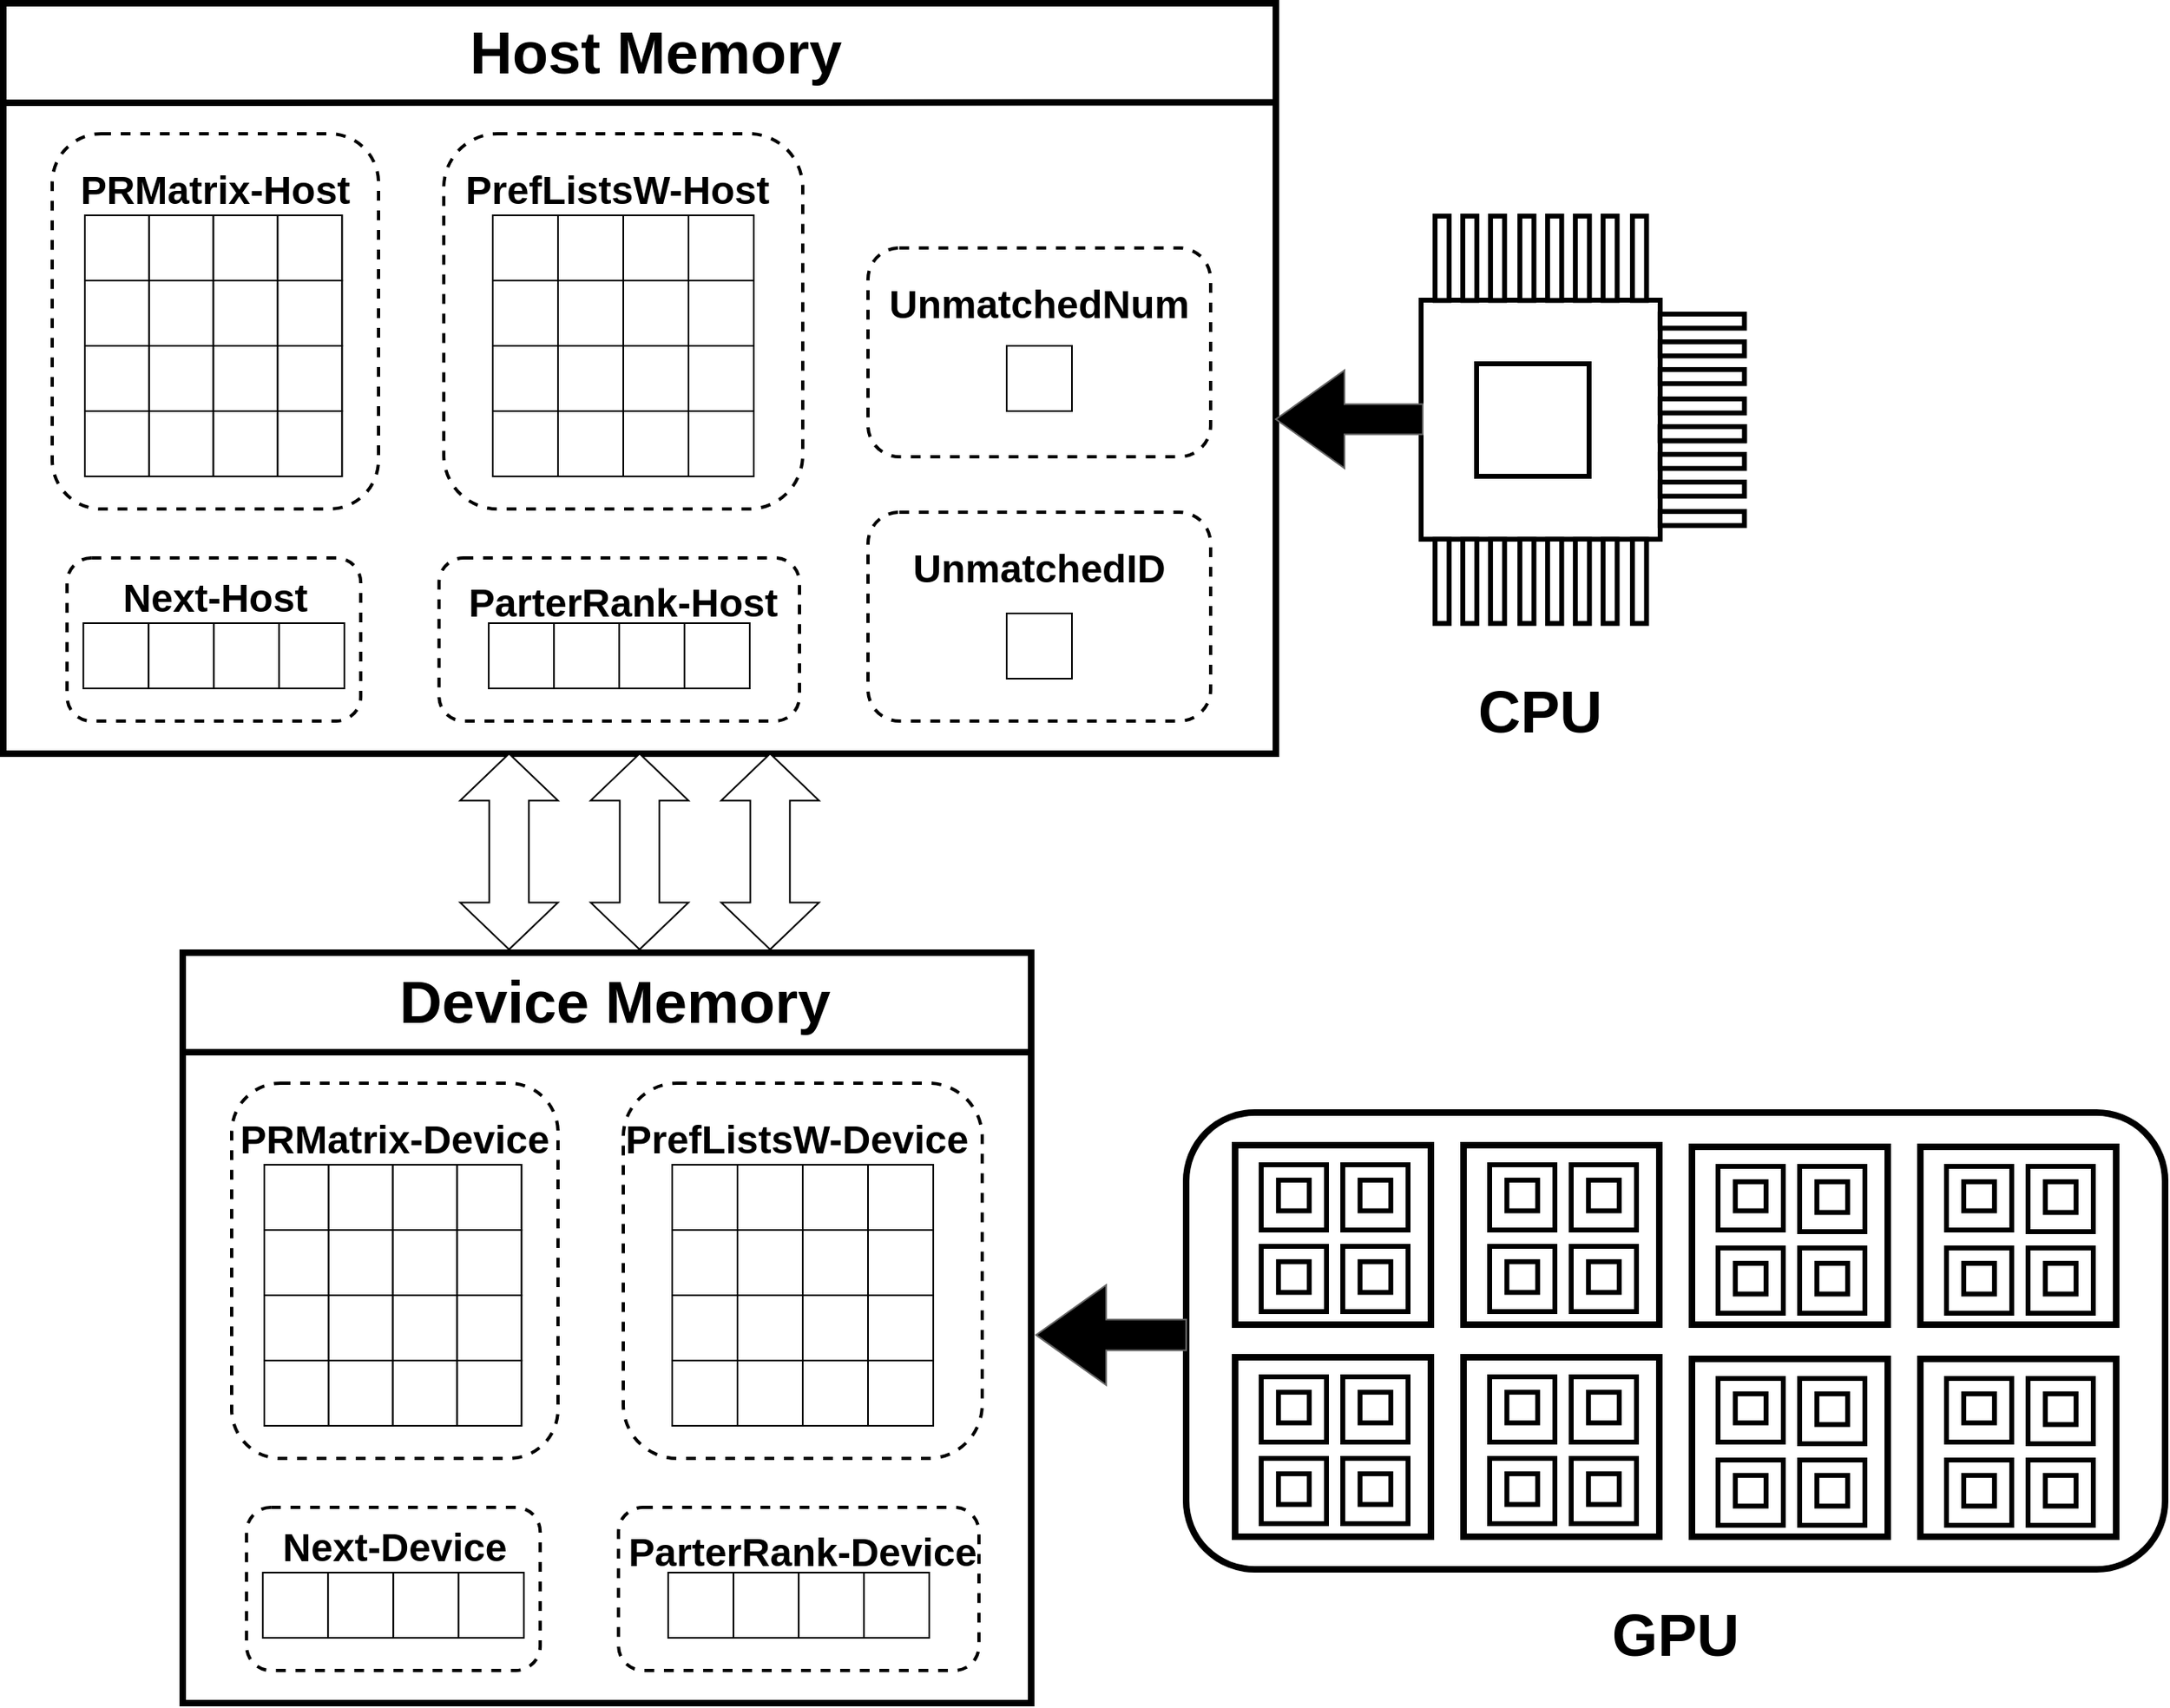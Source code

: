 <mxfile version="24.8.6">
  <diagram name="Page-1" id="25HsGfQOTVlsZXj9wSLe">
    <mxGraphModel dx="2573" dy="1393" grid="1" gridSize="10" guides="1" tooltips="1" connect="1" arrows="1" fold="1" page="1" pageScale="1" pageWidth="850" pageHeight="1100" math="0" shadow="0">
      <root>
        <mxCell id="0" />
        <mxCell id="1" parent="0" />
        <mxCell id="RQP4UaDVUN7FKSA59rx9-626" value="" style="rounded=1;whiteSpace=wrap;html=1;strokeWidth=4;" vertex="1" parent="1">
          <mxGeometry x="925" y="780" width="600" height="280" as="geometry" />
        </mxCell>
        <mxCell id="RQP4UaDVUN7FKSA59rx9-541" value="" style="rounded=0;whiteSpace=wrap;html=1;strokeWidth=4;" vertex="1" parent="1">
          <mxGeometry x="955" y="800" width="120" height="110" as="geometry" />
        </mxCell>
        <mxCell id="RQP4UaDVUN7FKSA59rx9-2" value="" style="rounded=0;whiteSpace=wrap;html=1;strokeWidth=4;" vertex="1" parent="1">
          <mxGeometry x="310" y="682" width="520" height="460" as="geometry" />
        </mxCell>
        <mxCell id="RQP4UaDVUN7FKSA59rx9-63" value="" style="rounded=1;whiteSpace=wrap;html=1;fillColor=none;strokeWidth=2;dashed=1;" vertex="1" parent="1">
          <mxGeometry x="577.1" y="1022" width="220.9" height="100" as="geometry" />
        </mxCell>
        <mxCell id="RQP4UaDVUN7FKSA59rx9-64" value="" style="rounded=1;whiteSpace=wrap;html=1;fillColor=none;strokeWidth=2;dashed=1;" vertex="1" parent="1">
          <mxGeometry x="349.1" y="1022" width="180" height="100" as="geometry" />
        </mxCell>
        <mxCell id="RQP4UaDVUN7FKSA59rx9-65" value="&lt;b style=&quot;font-size: 36px;&quot;&gt;&lt;font style=&quot;font-size: 36px;&quot;&gt;&amp;nbsp;Device Memory&lt;br&gt;&lt;/font&gt;&lt;/b&gt;" style="rounded=1;whiteSpace=wrap;html=1;strokeColor=none;fillColor=none;fontSize=36;" vertex="1" parent="1">
          <mxGeometry x="375" y="692" width="390" height="40" as="geometry" />
        </mxCell>
        <mxCell id="RQP4UaDVUN7FKSA59rx9-66" value="" style="group" vertex="1" connectable="0" parent="1">
          <mxGeometry x="359.1" y="1062" width="160" height="80" as="geometry" />
        </mxCell>
        <mxCell id="RQP4UaDVUN7FKSA59rx9-67" value="" style="group" vertex="1" connectable="0" parent="RQP4UaDVUN7FKSA59rx9-66">
          <mxGeometry width="160" height="40" as="geometry" />
        </mxCell>
        <mxCell id="RQP4UaDVUN7FKSA59rx9-68" value="" style="rounded=0;whiteSpace=wrap;html=1;" vertex="1" parent="RQP4UaDVUN7FKSA59rx9-67">
          <mxGeometry width="40" height="40" as="geometry" />
        </mxCell>
        <mxCell id="RQP4UaDVUN7FKSA59rx9-69" value="" style="rounded=0;whiteSpace=wrap;html=1;" vertex="1" parent="RQP4UaDVUN7FKSA59rx9-67">
          <mxGeometry x="40" width="40" height="40" as="geometry" />
        </mxCell>
        <mxCell id="RQP4UaDVUN7FKSA59rx9-70" value="" style="rounded=0;whiteSpace=wrap;html=1;" vertex="1" parent="RQP4UaDVUN7FKSA59rx9-67">
          <mxGeometry x="80" width="40" height="40" as="geometry" />
        </mxCell>
        <mxCell id="RQP4UaDVUN7FKSA59rx9-71" value="" style="rounded=0;whiteSpace=wrap;html=1;" vertex="1" parent="RQP4UaDVUN7FKSA59rx9-67">
          <mxGeometry x="120" width="40" height="40" as="geometry" />
        </mxCell>
        <mxCell id="RQP4UaDVUN7FKSA59rx9-72" value="&lt;p style=&quot;font-size: 24px;&quot;&gt;&lt;b style=&quot;font-size: 24px;&quot;&gt;&lt;font style=&quot;font-size: 24px;&quot;&gt;Next-Device&lt;/font&gt;&lt;/b&gt;&lt;/p&gt;" style="text;html=1;align=center;verticalAlign=middle;whiteSpace=wrap;rounded=0;fontSize=24;" vertex="1" parent="1">
          <mxGeometry x="359.55" y="1032" width="160.45" height="30" as="geometry" />
        </mxCell>
        <mxCell id="RQP4UaDVUN7FKSA59rx9-73" value="" style="group" vertex="1" connectable="0" parent="1">
          <mxGeometry x="607.55" y="1062" width="160" height="80" as="geometry" />
        </mxCell>
        <mxCell id="RQP4UaDVUN7FKSA59rx9-74" value="" style="group" vertex="1" connectable="0" parent="RQP4UaDVUN7FKSA59rx9-73">
          <mxGeometry width="160" height="40" as="geometry" />
        </mxCell>
        <mxCell id="RQP4UaDVUN7FKSA59rx9-75" value="" style="rounded=0;whiteSpace=wrap;html=1;" vertex="1" parent="RQP4UaDVUN7FKSA59rx9-74">
          <mxGeometry width="40" height="40" as="geometry" />
        </mxCell>
        <mxCell id="RQP4UaDVUN7FKSA59rx9-76" value="" style="rounded=0;whiteSpace=wrap;html=1;" vertex="1" parent="RQP4UaDVUN7FKSA59rx9-74">
          <mxGeometry x="40" width="40" height="40" as="geometry" />
        </mxCell>
        <mxCell id="RQP4UaDVUN7FKSA59rx9-77" value="" style="rounded=0;whiteSpace=wrap;html=1;" vertex="1" parent="RQP4UaDVUN7FKSA59rx9-74">
          <mxGeometry x="80" width="40" height="40" as="geometry" />
        </mxCell>
        <mxCell id="RQP4UaDVUN7FKSA59rx9-78" value="" style="rounded=0;whiteSpace=wrap;html=1;" vertex="1" parent="RQP4UaDVUN7FKSA59rx9-74">
          <mxGeometry x="120" width="40" height="40" as="geometry" />
        </mxCell>
        <mxCell id="RQP4UaDVUN7FKSA59rx9-79" value="&lt;p style=&quot;font-size: 24px;&quot;&gt;&lt;b style=&quot;font-size: 24px;&quot;&gt;&lt;font style=&quot;font-size: 24px;&quot;&gt;ParterRank-Device&lt;/font&gt;&lt;/b&gt;&lt;/p&gt;" style="text;html=1;align=center;verticalAlign=middle;whiteSpace=wrap;rounded=0;fontSize=24;" vertex="1" parent="1">
          <mxGeometry x="580" y="1032" width="220" height="36.85" as="geometry" />
        </mxCell>
        <mxCell id="RQP4UaDVUN7FKSA59rx9-92" value="" style="rounded=1;whiteSpace=wrap;html=1;fillColor=none;strokeWidth=2;dashed=1;" vertex="1" parent="1">
          <mxGeometry x="340" y="762" width="200" height="230" as="geometry" />
        </mxCell>
        <mxCell id="RQP4UaDVUN7FKSA59rx9-93" value="" style="rounded=1;whiteSpace=wrap;html=1;fillColor=none;strokeWidth=2;dashed=1;" vertex="1" parent="1">
          <mxGeometry x="580" y="762" width="220" height="230" as="geometry" />
        </mxCell>
        <mxCell id="RQP4UaDVUN7FKSA59rx9-94" value="" style="group" vertex="1" connectable="0" parent="1">
          <mxGeometry x="610" y="812" width="160" height="160" as="geometry" />
        </mxCell>
        <mxCell id="RQP4UaDVUN7FKSA59rx9-95" value="" style="rounded=0;whiteSpace=wrap;html=1;" vertex="1" parent="RQP4UaDVUN7FKSA59rx9-94">
          <mxGeometry width="160" height="160" as="geometry" />
        </mxCell>
        <mxCell id="RQP4UaDVUN7FKSA59rx9-96" value="" style="rounded=0;whiteSpace=wrap;html=1;" vertex="1" parent="RQP4UaDVUN7FKSA59rx9-94">
          <mxGeometry width="40" height="40" as="geometry" />
        </mxCell>
        <mxCell id="RQP4UaDVUN7FKSA59rx9-97" value="" style="rounded=0;whiteSpace=wrap;html=1;" vertex="1" parent="RQP4UaDVUN7FKSA59rx9-94">
          <mxGeometry y="40" width="40" height="40" as="geometry" />
        </mxCell>
        <mxCell id="RQP4UaDVUN7FKSA59rx9-98" value="" style="rounded=0;whiteSpace=wrap;html=1;" vertex="1" parent="RQP4UaDVUN7FKSA59rx9-94">
          <mxGeometry y="80" width="40" height="40" as="geometry" />
        </mxCell>
        <mxCell id="RQP4UaDVUN7FKSA59rx9-99" value="" style="rounded=0;whiteSpace=wrap;html=1;" vertex="1" parent="RQP4UaDVUN7FKSA59rx9-94">
          <mxGeometry y="120" width="40" height="40" as="geometry" />
        </mxCell>
        <mxCell id="RQP4UaDVUN7FKSA59rx9-100" value="" style="rounded=0;whiteSpace=wrap;html=1;" vertex="1" parent="RQP4UaDVUN7FKSA59rx9-94">
          <mxGeometry x="40" width="40" height="40" as="geometry" />
        </mxCell>
        <mxCell id="RQP4UaDVUN7FKSA59rx9-101" value="" style="rounded=0;whiteSpace=wrap;html=1;" vertex="1" parent="RQP4UaDVUN7FKSA59rx9-94">
          <mxGeometry x="40" y="40" width="40" height="40" as="geometry" />
        </mxCell>
        <mxCell id="RQP4UaDVUN7FKSA59rx9-102" value="" style="rounded=0;whiteSpace=wrap;html=1;" vertex="1" parent="RQP4UaDVUN7FKSA59rx9-94">
          <mxGeometry x="40" y="80" width="40" height="40" as="geometry" />
        </mxCell>
        <mxCell id="RQP4UaDVUN7FKSA59rx9-103" value="" style="rounded=0;whiteSpace=wrap;html=1;" vertex="1" parent="RQP4UaDVUN7FKSA59rx9-94">
          <mxGeometry x="40" y="120" width="40" height="40" as="geometry" />
        </mxCell>
        <mxCell id="RQP4UaDVUN7FKSA59rx9-104" value="" style="rounded=0;whiteSpace=wrap;html=1;" vertex="1" parent="RQP4UaDVUN7FKSA59rx9-94">
          <mxGeometry x="80" width="40" height="40" as="geometry" />
        </mxCell>
        <mxCell id="RQP4UaDVUN7FKSA59rx9-105" value="" style="rounded=0;whiteSpace=wrap;html=1;" vertex="1" parent="RQP4UaDVUN7FKSA59rx9-94">
          <mxGeometry x="80" y="40" width="40" height="40" as="geometry" />
        </mxCell>
        <mxCell id="RQP4UaDVUN7FKSA59rx9-106" value="" style="rounded=0;whiteSpace=wrap;html=1;" vertex="1" parent="RQP4UaDVUN7FKSA59rx9-94">
          <mxGeometry x="80" y="80" width="40" height="40" as="geometry" />
        </mxCell>
        <mxCell id="RQP4UaDVUN7FKSA59rx9-107" value="" style="rounded=0;whiteSpace=wrap;html=1;" vertex="1" parent="RQP4UaDVUN7FKSA59rx9-94">
          <mxGeometry x="80" y="120" width="40" height="40" as="geometry" />
        </mxCell>
        <mxCell id="RQP4UaDVUN7FKSA59rx9-108" value="" style="rounded=0;whiteSpace=wrap;html=1;" vertex="1" parent="RQP4UaDVUN7FKSA59rx9-94">
          <mxGeometry x="120" width="40" height="40" as="geometry" />
        </mxCell>
        <mxCell id="RQP4UaDVUN7FKSA59rx9-109" value="" style="rounded=0;whiteSpace=wrap;html=1;" vertex="1" parent="RQP4UaDVUN7FKSA59rx9-94">
          <mxGeometry x="120" y="40" width="40" height="40" as="geometry" />
        </mxCell>
        <mxCell id="RQP4UaDVUN7FKSA59rx9-110" value="" style="rounded=0;whiteSpace=wrap;html=1;" vertex="1" parent="RQP4UaDVUN7FKSA59rx9-94">
          <mxGeometry x="120" y="80" width="40" height="40" as="geometry" />
        </mxCell>
        <mxCell id="RQP4UaDVUN7FKSA59rx9-111" value="" style="rounded=0;whiteSpace=wrap;html=1;" vertex="1" parent="RQP4UaDVUN7FKSA59rx9-94">
          <mxGeometry x="120" y="120" width="40" height="40" as="geometry" />
        </mxCell>
        <mxCell id="RQP4UaDVUN7FKSA59rx9-112" value="&lt;p style=&quot;font-size: 24px;&quot;&gt;&lt;b style=&quot;font-size: 24px;&quot;&gt;&lt;font style=&quot;font-size: 24px;&quot;&gt;PRMatrix-Device&lt;/font&gt;&lt;/b&gt;&lt;/p&gt;" style="text;html=1;align=center;verticalAlign=middle;whiteSpace=wrap;rounded=0;fontSize=24;" vertex="1" parent="1">
          <mxGeometry x="342.8" y="782" width="194.4" height="30" as="geometry" />
        </mxCell>
        <mxCell id="RQP4UaDVUN7FKSA59rx9-113" value="&lt;p&gt;&lt;b&gt;&lt;font style=&quot;font-size: 24px;&quot;&gt;PrefListsW-&lt;/font&gt;&lt;/b&gt;&lt;b style=&quot;font-size: 24px;&quot;&gt;&lt;font style=&quot;font-size: 24px;&quot;&gt;Device&lt;/font&gt;&lt;/b&gt;&lt;/p&gt;" style="text;html=1;align=center;verticalAlign=middle;whiteSpace=wrap;rounded=0;" vertex="1" parent="1">
          <mxGeometry x="580" y="782" width="213.13" height="30" as="geometry" />
        </mxCell>
        <mxCell id="RQP4UaDVUN7FKSA59rx9-114" value="" style="rounded=0;whiteSpace=wrap;html=1;" vertex="1" parent="1">
          <mxGeometry x="360" y="812" width="157.612" height="160" as="geometry" />
        </mxCell>
        <mxCell id="RQP4UaDVUN7FKSA59rx9-115" value="" style="rounded=0;whiteSpace=wrap;html=1;" vertex="1" parent="1">
          <mxGeometry x="360" y="812" width="39.403" height="40" as="geometry" />
        </mxCell>
        <mxCell id="RQP4UaDVUN7FKSA59rx9-116" value="" style="rounded=0;whiteSpace=wrap;html=1;" vertex="1" parent="1">
          <mxGeometry x="360" y="852" width="39.403" height="40" as="geometry" />
        </mxCell>
        <mxCell id="RQP4UaDVUN7FKSA59rx9-117" value="" style="rounded=0;whiteSpace=wrap;html=1;" vertex="1" parent="1">
          <mxGeometry x="360" y="892" width="39.403" height="40" as="geometry" />
        </mxCell>
        <mxCell id="RQP4UaDVUN7FKSA59rx9-118" value="" style="rounded=0;whiteSpace=wrap;html=1;" vertex="1" parent="1">
          <mxGeometry x="360" y="932" width="39.403" height="40" as="geometry" />
        </mxCell>
        <mxCell id="RQP4UaDVUN7FKSA59rx9-119" value="" style="rounded=0;whiteSpace=wrap;html=1;" vertex="1" parent="1">
          <mxGeometry x="399.403" y="812" width="39.403" height="40" as="geometry" />
        </mxCell>
        <mxCell id="RQP4UaDVUN7FKSA59rx9-120" value="" style="rounded=0;whiteSpace=wrap;html=1;" vertex="1" parent="1">
          <mxGeometry x="399.403" y="852" width="39.403" height="40" as="geometry" />
        </mxCell>
        <mxCell id="RQP4UaDVUN7FKSA59rx9-121" value="" style="rounded=0;whiteSpace=wrap;html=1;" vertex="1" parent="1">
          <mxGeometry x="399.403" y="892" width="39.403" height="40" as="geometry" />
        </mxCell>
        <mxCell id="RQP4UaDVUN7FKSA59rx9-122" value="" style="rounded=0;whiteSpace=wrap;html=1;" vertex="1" parent="1">
          <mxGeometry x="399.403" y="932" width="39.403" height="40" as="geometry" />
        </mxCell>
        <mxCell id="RQP4UaDVUN7FKSA59rx9-123" value="" style="rounded=0;whiteSpace=wrap;html=1;" vertex="1" parent="1">
          <mxGeometry x="438.806" y="812" width="39.403" height="40" as="geometry" />
        </mxCell>
        <mxCell id="RQP4UaDVUN7FKSA59rx9-124" value="" style="rounded=0;whiteSpace=wrap;html=1;" vertex="1" parent="1">
          <mxGeometry x="438.806" y="852" width="39.403" height="40" as="geometry" />
        </mxCell>
        <mxCell id="RQP4UaDVUN7FKSA59rx9-125" value="" style="rounded=0;whiteSpace=wrap;html=1;" vertex="1" parent="1">
          <mxGeometry x="438.806" y="892" width="39.403" height="40" as="geometry" />
        </mxCell>
        <mxCell id="RQP4UaDVUN7FKSA59rx9-126" value="" style="rounded=0;whiteSpace=wrap;html=1;" vertex="1" parent="1">
          <mxGeometry x="438.806" y="932" width="39.403" height="40" as="geometry" />
        </mxCell>
        <mxCell id="RQP4UaDVUN7FKSA59rx9-127" value="" style="rounded=0;whiteSpace=wrap;html=1;" vertex="1" parent="1">
          <mxGeometry x="478.209" y="812" width="39.403" height="40" as="geometry" />
        </mxCell>
        <mxCell id="RQP4UaDVUN7FKSA59rx9-128" value="" style="rounded=0;whiteSpace=wrap;html=1;" vertex="1" parent="1">
          <mxGeometry x="478.209" y="852" width="39.403" height="40" as="geometry" />
        </mxCell>
        <mxCell id="RQP4UaDVUN7FKSA59rx9-129" value="" style="rounded=0;whiteSpace=wrap;html=1;" vertex="1" parent="1">
          <mxGeometry x="478.209" y="892" width="39.403" height="40" as="geometry" />
        </mxCell>
        <mxCell id="RQP4UaDVUN7FKSA59rx9-130" value="" style="rounded=0;whiteSpace=wrap;html=1;" vertex="1" parent="1">
          <mxGeometry x="478.209" y="932" width="39.403" height="40" as="geometry" />
        </mxCell>
        <mxCell id="RQP4UaDVUN7FKSA59rx9-143" value="" style="endArrow=none;html=1;rounded=0;exitX=0.001;exitY=0.108;exitDx=0;exitDy=0;exitPerimeter=0;strokeWidth=4;" edge="1" parent="1">
          <mxGeometry width="50" height="50" relative="1" as="geometry">
            <mxPoint x="311.04" y="743.04" as="sourcePoint" />
            <mxPoint x="830" y="743" as="targetPoint" />
          </mxGeometry>
        </mxCell>
        <mxCell id="RQP4UaDVUN7FKSA59rx9-200" value="" style="rounded=0;whiteSpace=wrap;html=1;strokeWidth=4;" vertex="1" parent="1">
          <mxGeometry x="200" y="100" width="780" height="460" as="geometry" />
        </mxCell>
        <mxCell id="RQP4UaDVUN7FKSA59rx9-201" value="" style="rounded=1;whiteSpace=wrap;html=1;fillColor=none;strokeWidth=2;dashed=1;" vertex="1" parent="1">
          <mxGeometry x="467.1" y="440" width="220.9" height="100" as="geometry" />
        </mxCell>
        <mxCell id="RQP4UaDVUN7FKSA59rx9-202" value="" style="rounded=1;whiteSpace=wrap;html=1;fillColor=none;strokeWidth=2;dashed=1;" vertex="1" parent="1">
          <mxGeometry x="239.1" y="440" width="180" height="100" as="geometry" />
        </mxCell>
        <mxCell id="RQP4UaDVUN7FKSA59rx9-203" value="&lt;b style=&quot;font-size: 36px;&quot;&gt;&lt;font style=&quot;font-size: 36px;&quot;&gt;&amp;nbsp;Host Memory&lt;br&gt;&lt;/font&gt;&lt;/b&gt;" style="rounded=1;whiteSpace=wrap;html=1;strokeColor=none;fillColor=none;fontSize=36;" vertex="1" parent="1">
          <mxGeometry x="400" y="110" width="390" height="40" as="geometry" />
        </mxCell>
        <mxCell id="RQP4UaDVUN7FKSA59rx9-204" value="" style="group" vertex="1" connectable="0" parent="1">
          <mxGeometry x="249.1" y="480" width="160" height="80" as="geometry" />
        </mxCell>
        <mxCell id="RQP4UaDVUN7FKSA59rx9-205" value="" style="group" vertex="1" connectable="0" parent="RQP4UaDVUN7FKSA59rx9-204">
          <mxGeometry width="160" height="40" as="geometry" />
        </mxCell>
        <mxCell id="RQP4UaDVUN7FKSA59rx9-206" value="" style="rounded=0;whiteSpace=wrap;html=1;" vertex="1" parent="RQP4UaDVUN7FKSA59rx9-205">
          <mxGeometry width="40" height="40" as="geometry" />
        </mxCell>
        <mxCell id="RQP4UaDVUN7FKSA59rx9-207" value="" style="rounded=0;whiteSpace=wrap;html=1;" vertex="1" parent="RQP4UaDVUN7FKSA59rx9-205">
          <mxGeometry x="40" width="40" height="40" as="geometry" />
        </mxCell>
        <mxCell id="RQP4UaDVUN7FKSA59rx9-208" value="" style="rounded=0;whiteSpace=wrap;html=1;" vertex="1" parent="RQP4UaDVUN7FKSA59rx9-205">
          <mxGeometry x="80" width="40" height="40" as="geometry" />
        </mxCell>
        <mxCell id="RQP4UaDVUN7FKSA59rx9-209" value="" style="rounded=0;whiteSpace=wrap;html=1;" vertex="1" parent="RQP4UaDVUN7FKSA59rx9-205">
          <mxGeometry x="120" width="40" height="40" as="geometry" />
        </mxCell>
        <mxCell id="RQP4UaDVUN7FKSA59rx9-210" value="&lt;p style=&quot;font-size: 24px;&quot;&gt;&lt;b style=&quot;font-size: 24px;&quot;&gt;&lt;font style=&quot;font-size: 24px;&quot;&gt;Next-&lt;/font&gt;&lt;/b&gt;&lt;b style=&quot;font-size: 24px;&quot;&gt;&lt;font style=&quot;font-size: 24px;&quot;&gt;Host&lt;/font&gt;&lt;/b&gt;&lt;/p&gt;" style="text;html=1;align=center;verticalAlign=middle;whiteSpace=wrap;rounded=0;fontSize=24;" vertex="1" parent="1">
          <mxGeometry x="249.55" y="450" width="160.45" height="30" as="geometry" />
        </mxCell>
        <mxCell id="RQP4UaDVUN7FKSA59rx9-211" value="" style="group" vertex="1" connectable="0" parent="1">
          <mxGeometry x="497.55" y="480" width="160" height="80" as="geometry" />
        </mxCell>
        <mxCell id="RQP4UaDVUN7FKSA59rx9-212" value="" style="group" vertex="1" connectable="0" parent="RQP4UaDVUN7FKSA59rx9-211">
          <mxGeometry width="160" height="40" as="geometry" />
        </mxCell>
        <mxCell id="RQP4UaDVUN7FKSA59rx9-213" value="" style="rounded=0;whiteSpace=wrap;html=1;" vertex="1" parent="RQP4UaDVUN7FKSA59rx9-212">
          <mxGeometry width="40" height="40" as="geometry" />
        </mxCell>
        <mxCell id="RQP4UaDVUN7FKSA59rx9-214" value="" style="rounded=0;whiteSpace=wrap;html=1;" vertex="1" parent="RQP4UaDVUN7FKSA59rx9-212">
          <mxGeometry x="40" width="40" height="40" as="geometry" />
        </mxCell>
        <mxCell id="RQP4UaDVUN7FKSA59rx9-215" value="" style="rounded=0;whiteSpace=wrap;html=1;" vertex="1" parent="RQP4UaDVUN7FKSA59rx9-212">
          <mxGeometry x="80" width="40" height="40" as="geometry" />
        </mxCell>
        <mxCell id="RQP4UaDVUN7FKSA59rx9-216" value="" style="rounded=0;whiteSpace=wrap;html=1;" vertex="1" parent="RQP4UaDVUN7FKSA59rx9-212">
          <mxGeometry x="120" width="40" height="40" as="geometry" />
        </mxCell>
        <mxCell id="RQP4UaDVUN7FKSA59rx9-217" value="&lt;p style=&quot;font-size: 24px;&quot;&gt;&lt;b style=&quot;font-size: 24px;&quot;&gt;&lt;font style=&quot;font-size: 24px;&quot;&gt;ParterRank-&lt;/font&gt;&lt;/b&gt;&lt;b style=&quot;font-size: 24px;&quot;&gt;&lt;font style=&quot;font-size: 24px;&quot;&gt;Host&lt;/font&gt;&lt;/b&gt;&lt;/p&gt;" style="text;html=1;align=center;verticalAlign=middle;whiteSpace=wrap;rounded=0;fontSize=24;" vertex="1" parent="1">
          <mxGeometry x="470" y="450" width="220" height="36.85" as="geometry" />
        </mxCell>
        <mxCell id="RQP4UaDVUN7FKSA59rx9-218" value="" style="rounded=1;whiteSpace=wrap;html=1;fillColor=none;strokeWidth=2;dashed=1;" vertex="1" parent="1">
          <mxGeometry x="230" y="180" width="200" height="230" as="geometry" />
        </mxCell>
        <mxCell id="RQP4UaDVUN7FKSA59rx9-219" value="" style="rounded=1;whiteSpace=wrap;html=1;fillColor=none;strokeWidth=2;dashed=1;" vertex="1" parent="1">
          <mxGeometry x="470" y="180" width="220" height="230" as="geometry" />
        </mxCell>
        <mxCell id="RQP4UaDVUN7FKSA59rx9-220" value="" style="group" vertex="1" connectable="0" parent="1">
          <mxGeometry x="500" y="230" width="160" height="160" as="geometry" />
        </mxCell>
        <mxCell id="RQP4UaDVUN7FKSA59rx9-221" value="" style="rounded=0;whiteSpace=wrap;html=1;" vertex="1" parent="RQP4UaDVUN7FKSA59rx9-220">
          <mxGeometry width="160" height="160" as="geometry" />
        </mxCell>
        <mxCell id="RQP4UaDVUN7FKSA59rx9-222" value="" style="rounded=0;whiteSpace=wrap;html=1;" vertex="1" parent="RQP4UaDVUN7FKSA59rx9-220">
          <mxGeometry width="40" height="40" as="geometry" />
        </mxCell>
        <mxCell id="RQP4UaDVUN7FKSA59rx9-223" value="" style="rounded=0;whiteSpace=wrap;html=1;" vertex="1" parent="RQP4UaDVUN7FKSA59rx9-220">
          <mxGeometry y="40" width="40" height="40" as="geometry" />
        </mxCell>
        <mxCell id="RQP4UaDVUN7FKSA59rx9-224" value="" style="rounded=0;whiteSpace=wrap;html=1;" vertex="1" parent="RQP4UaDVUN7FKSA59rx9-220">
          <mxGeometry y="80" width="40" height="40" as="geometry" />
        </mxCell>
        <mxCell id="RQP4UaDVUN7FKSA59rx9-225" value="" style="rounded=0;whiteSpace=wrap;html=1;" vertex="1" parent="RQP4UaDVUN7FKSA59rx9-220">
          <mxGeometry y="120" width="40" height="40" as="geometry" />
        </mxCell>
        <mxCell id="RQP4UaDVUN7FKSA59rx9-226" value="" style="rounded=0;whiteSpace=wrap;html=1;" vertex="1" parent="RQP4UaDVUN7FKSA59rx9-220">
          <mxGeometry x="40" width="40" height="40" as="geometry" />
        </mxCell>
        <mxCell id="RQP4UaDVUN7FKSA59rx9-227" value="" style="rounded=0;whiteSpace=wrap;html=1;" vertex="1" parent="RQP4UaDVUN7FKSA59rx9-220">
          <mxGeometry x="40" y="40" width="40" height="40" as="geometry" />
        </mxCell>
        <mxCell id="RQP4UaDVUN7FKSA59rx9-228" value="" style="rounded=0;whiteSpace=wrap;html=1;" vertex="1" parent="RQP4UaDVUN7FKSA59rx9-220">
          <mxGeometry x="40" y="80" width="40" height="40" as="geometry" />
        </mxCell>
        <mxCell id="RQP4UaDVUN7FKSA59rx9-229" value="" style="rounded=0;whiteSpace=wrap;html=1;" vertex="1" parent="RQP4UaDVUN7FKSA59rx9-220">
          <mxGeometry x="40" y="120" width="40" height="40" as="geometry" />
        </mxCell>
        <mxCell id="RQP4UaDVUN7FKSA59rx9-230" value="" style="rounded=0;whiteSpace=wrap;html=1;" vertex="1" parent="RQP4UaDVUN7FKSA59rx9-220">
          <mxGeometry x="80" width="40" height="40" as="geometry" />
        </mxCell>
        <mxCell id="RQP4UaDVUN7FKSA59rx9-231" value="" style="rounded=0;whiteSpace=wrap;html=1;" vertex="1" parent="RQP4UaDVUN7FKSA59rx9-220">
          <mxGeometry x="80" y="40" width="40" height="40" as="geometry" />
        </mxCell>
        <mxCell id="RQP4UaDVUN7FKSA59rx9-232" value="" style="rounded=0;whiteSpace=wrap;html=1;" vertex="1" parent="RQP4UaDVUN7FKSA59rx9-220">
          <mxGeometry x="80" y="80" width="40" height="40" as="geometry" />
        </mxCell>
        <mxCell id="RQP4UaDVUN7FKSA59rx9-233" value="" style="rounded=0;whiteSpace=wrap;html=1;" vertex="1" parent="RQP4UaDVUN7FKSA59rx9-220">
          <mxGeometry x="80" y="120" width="40" height="40" as="geometry" />
        </mxCell>
        <mxCell id="RQP4UaDVUN7FKSA59rx9-234" value="" style="rounded=0;whiteSpace=wrap;html=1;" vertex="1" parent="RQP4UaDVUN7FKSA59rx9-220">
          <mxGeometry x="120" width="40" height="40" as="geometry" />
        </mxCell>
        <mxCell id="RQP4UaDVUN7FKSA59rx9-235" value="" style="rounded=0;whiteSpace=wrap;html=1;" vertex="1" parent="RQP4UaDVUN7FKSA59rx9-220">
          <mxGeometry x="120" y="40" width="40" height="40" as="geometry" />
        </mxCell>
        <mxCell id="RQP4UaDVUN7FKSA59rx9-236" value="" style="rounded=0;whiteSpace=wrap;html=1;" vertex="1" parent="RQP4UaDVUN7FKSA59rx9-220">
          <mxGeometry x="120" y="80" width="40" height="40" as="geometry" />
        </mxCell>
        <mxCell id="RQP4UaDVUN7FKSA59rx9-237" value="" style="rounded=0;whiteSpace=wrap;html=1;" vertex="1" parent="RQP4UaDVUN7FKSA59rx9-220">
          <mxGeometry x="120" y="120" width="40" height="40" as="geometry" />
        </mxCell>
        <mxCell id="RQP4UaDVUN7FKSA59rx9-238" value="&lt;p style=&quot;font-size: 24px;&quot;&gt;&lt;b style=&quot;font-size: 24px;&quot;&gt;&lt;font style=&quot;font-size: 24px;&quot;&gt;PRMatrix-&lt;/font&gt;&lt;/b&gt;&lt;b style=&quot;font-size: 24px;&quot;&gt;&lt;font style=&quot;font-size: 24px;&quot;&gt;Host&lt;/font&gt;&lt;/b&gt;&lt;/p&gt;" style="text;html=1;align=center;verticalAlign=middle;whiteSpace=wrap;rounded=0;fontSize=24;" vertex="1" parent="1">
          <mxGeometry x="232.8" y="200" width="194.4" height="30" as="geometry" />
        </mxCell>
        <mxCell id="RQP4UaDVUN7FKSA59rx9-239" value="&lt;p&gt;&lt;b&gt;&lt;font style=&quot;font-size: 24px;&quot;&gt;PrefListsW-&lt;/font&gt;&lt;/b&gt;&lt;b style=&quot;font-size: 24px;&quot;&gt;&lt;font style=&quot;font-size: 24px;&quot;&gt;Host&lt;/font&gt;&lt;/b&gt;&lt;/p&gt;" style="text;html=1;align=center;verticalAlign=middle;whiteSpace=wrap;rounded=0;" vertex="1" parent="1">
          <mxGeometry x="470" y="200" width="213.13" height="30" as="geometry" />
        </mxCell>
        <mxCell id="RQP4UaDVUN7FKSA59rx9-240" value="" style="rounded=0;whiteSpace=wrap;html=1;" vertex="1" parent="1">
          <mxGeometry x="250" y="230" width="157.612" height="160" as="geometry" />
        </mxCell>
        <mxCell id="RQP4UaDVUN7FKSA59rx9-241" value="" style="rounded=0;whiteSpace=wrap;html=1;" vertex="1" parent="1">
          <mxGeometry x="250" y="230" width="39.403" height="40" as="geometry" />
        </mxCell>
        <mxCell id="RQP4UaDVUN7FKSA59rx9-242" value="" style="rounded=0;whiteSpace=wrap;html=1;" vertex="1" parent="1">
          <mxGeometry x="250" y="270" width="39.403" height="40" as="geometry" />
        </mxCell>
        <mxCell id="RQP4UaDVUN7FKSA59rx9-243" value="" style="rounded=0;whiteSpace=wrap;html=1;" vertex="1" parent="1">
          <mxGeometry x="250" y="310" width="39.403" height="40" as="geometry" />
        </mxCell>
        <mxCell id="RQP4UaDVUN7FKSA59rx9-244" value="" style="rounded=0;whiteSpace=wrap;html=1;" vertex="1" parent="1">
          <mxGeometry x="250" y="350" width="39.403" height="40" as="geometry" />
        </mxCell>
        <mxCell id="RQP4UaDVUN7FKSA59rx9-245" value="" style="rounded=0;whiteSpace=wrap;html=1;" vertex="1" parent="1">
          <mxGeometry x="289.403" y="230" width="39.403" height="40" as="geometry" />
        </mxCell>
        <mxCell id="RQP4UaDVUN7FKSA59rx9-246" value="" style="rounded=0;whiteSpace=wrap;html=1;" vertex="1" parent="1">
          <mxGeometry x="289.403" y="270" width="39.403" height="40" as="geometry" />
        </mxCell>
        <mxCell id="RQP4UaDVUN7FKSA59rx9-247" value="" style="rounded=0;whiteSpace=wrap;html=1;" vertex="1" parent="1">
          <mxGeometry x="289.403" y="310" width="39.403" height="40" as="geometry" />
        </mxCell>
        <mxCell id="RQP4UaDVUN7FKSA59rx9-248" value="" style="rounded=0;whiteSpace=wrap;html=1;" vertex="1" parent="1">
          <mxGeometry x="289.403" y="350" width="39.403" height="40" as="geometry" />
        </mxCell>
        <mxCell id="RQP4UaDVUN7FKSA59rx9-249" value="" style="rounded=0;whiteSpace=wrap;html=1;" vertex="1" parent="1">
          <mxGeometry x="328.806" y="230" width="39.403" height="40" as="geometry" />
        </mxCell>
        <mxCell id="RQP4UaDVUN7FKSA59rx9-250" value="" style="rounded=0;whiteSpace=wrap;html=1;" vertex="1" parent="1">
          <mxGeometry x="328.806" y="270" width="39.403" height="40" as="geometry" />
        </mxCell>
        <mxCell id="RQP4UaDVUN7FKSA59rx9-251" value="" style="rounded=0;whiteSpace=wrap;html=1;" vertex="1" parent="1">
          <mxGeometry x="328.806" y="310" width="39.403" height="40" as="geometry" />
        </mxCell>
        <mxCell id="RQP4UaDVUN7FKSA59rx9-252" value="" style="rounded=0;whiteSpace=wrap;html=1;" vertex="1" parent="1">
          <mxGeometry x="328.806" y="350" width="39.403" height="40" as="geometry" />
        </mxCell>
        <mxCell id="RQP4UaDVUN7FKSA59rx9-253" value="" style="rounded=0;whiteSpace=wrap;html=1;" vertex="1" parent="1">
          <mxGeometry x="368.209" y="230" width="39.403" height="40" as="geometry" />
        </mxCell>
        <mxCell id="RQP4UaDVUN7FKSA59rx9-254" value="" style="rounded=0;whiteSpace=wrap;html=1;" vertex="1" parent="1">
          <mxGeometry x="368.209" y="270" width="39.403" height="40" as="geometry" />
        </mxCell>
        <mxCell id="RQP4UaDVUN7FKSA59rx9-255" value="" style="rounded=0;whiteSpace=wrap;html=1;" vertex="1" parent="1">
          <mxGeometry x="368.209" y="310" width="39.403" height="40" as="geometry" />
        </mxCell>
        <mxCell id="RQP4UaDVUN7FKSA59rx9-256" value="" style="rounded=0;whiteSpace=wrap;html=1;" vertex="1" parent="1">
          <mxGeometry x="368.209" y="350" width="39.403" height="40" as="geometry" />
        </mxCell>
        <mxCell id="RQP4UaDVUN7FKSA59rx9-257" value="" style="endArrow=none;html=1;rounded=0;exitX=0.001;exitY=0.108;exitDx=0;exitDy=0;exitPerimeter=0;strokeWidth=4;entryX=0.998;entryY=0.132;entryDx=0;entryDy=0;entryPerimeter=0;" edge="1" parent="1" target="RQP4UaDVUN7FKSA59rx9-200">
          <mxGeometry width="50" height="50" relative="1" as="geometry">
            <mxPoint x="201.04" y="161.04" as="sourcePoint" />
            <mxPoint x="720" y="161" as="targetPoint" />
          </mxGeometry>
        </mxCell>
        <mxCell id="RQP4UaDVUN7FKSA59rx9-361" value="" style="group;strokeWidth=3;" vertex="1" connectable="0" parent="1">
          <mxGeometry x="1021" y="812" width="40" height="40" as="geometry" />
        </mxCell>
        <mxCell id="RQP4UaDVUN7FKSA59rx9-362" value="" style="whiteSpace=wrap;html=1;aspect=fixed;strokeWidth=3;" vertex="1" parent="RQP4UaDVUN7FKSA59rx9-361">
          <mxGeometry width="40" height="40" as="geometry" />
        </mxCell>
        <mxCell id="RQP4UaDVUN7FKSA59rx9-363" value="" style="whiteSpace=wrap;html=1;aspect=fixed;strokeWidth=3;" vertex="1" parent="RQP4UaDVUN7FKSA59rx9-361">
          <mxGeometry x="10.588" y="9.412" width="18.824" height="18.824" as="geometry" />
        </mxCell>
        <mxCell id="RQP4UaDVUN7FKSA59rx9-412" value="" style="group;strokeWidth=3;" vertex="1" connectable="0" parent="1">
          <mxGeometry x="971" y="862" width="40" height="40" as="geometry" />
        </mxCell>
        <mxCell id="RQP4UaDVUN7FKSA59rx9-413" value="" style="whiteSpace=wrap;html=1;aspect=fixed;strokeWidth=3;" vertex="1" parent="RQP4UaDVUN7FKSA59rx9-412">
          <mxGeometry width="40" height="40" as="geometry" />
        </mxCell>
        <mxCell id="RQP4UaDVUN7FKSA59rx9-414" value="" style="whiteSpace=wrap;html=1;aspect=fixed;strokeWidth=3;" vertex="1" parent="RQP4UaDVUN7FKSA59rx9-412">
          <mxGeometry x="10.588" y="9.412" width="18.824" height="18.824" as="geometry" />
        </mxCell>
        <mxCell id="RQP4UaDVUN7FKSA59rx9-415" value="" style="group;strokeWidth=3;" vertex="1" connectable="0" parent="1">
          <mxGeometry x="1021" y="862" width="40" height="40" as="geometry" />
        </mxCell>
        <mxCell id="RQP4UaDVUN7FKSA59rx9-416" value="" style="whiteSpace=wrap;html=1;aspect=fixed;strokeWidth=3;" vertex="1" parent="RQP4UaDVUN7FKSA59rx9-415">
          <mxGeometry width="40" height="40" as="geometry" />
        </mxCell>
        <mxCell id="RQP4UaDVUN7FKSA59rx9-417" value="" style="whiteSpace=wrap;html=1;aspect=fixed;strokeWidth=3;" vertex="1" parent="RQP4UaDVUN7FKSA59rx9-415">
          <mxGeometry x="10.588" y="9.412" width="18.824" height="18.824" as="geometry" />
        </mxCell>
        <mxCell id="RQP4UaDVUN7FKSA59rx9-486" value="&lt;b&gt;&lt;span style=&quot;font-size: 36px;&quot;&gt;&lt;font style=&quot;font-size: 36px;&quot;&gt;GPU&lt;br&gt;&lt;/font&gt;&lt;/span&gt;&lt;/b&gt;" style="rounded=1;whiteSpace=wrap;html=1;strokeColor=none;fillColor=none;fontSize=36;" vertex="1" parent="1">
          <mxGeometry x="1140" y="1080" width="170" height="40" as="geometry" />
        </mxCell>
        <mxCell id="RQP4UaDVUN7FKSA59rx9-501" value="" style="rounded=1;whiteSpace=wrap;html=1;fillColor=none;strokeWidth=2;dashed=1;" vertex="1" parent="1">
          <mxGeometry x="730" y="250" width="210" height="128" as="geometry" />
        </mxCell>
        <mxCell id="RQP4UaDVUN7FKSA59rx9-503" value="" style="rounded=0;whiteSpace=wrap;html=1;" vertex="1" parent="1">
          <mxGeometry x="815.0" y="310" width="40" height="40" as="geometry" />
        </mxCell>
        <mxCell id="RQP4UaDVUN7FKSA59rx9-504" value="&lt;p style=&quot;font-size: 24px;&quot;&gt;&lt;b style=&quot;font-size: 24px;&quot;&gt;&lt;font style=&quot;font-size: 24px;&quot;&gt;UnmatchedNum&lt;/font&gt;&lt;/b&gt;&lt;br style=&quot;font-size: 24px;&quot;&gt;&lt;/p&gt;" style="text;html=1;align=center;verticalAlign=middle;whiteSpace=wrap;rounded=0;fontSize=24;" vertex="1" parent="1">
          <mxGeometry x="730" y="270" width="210" height="30" as="geometry" />
        </mxCell>
        <mxCell id="RQP4UaDVUN7FKSA59rx9-506" value="" style="rounded=1;whiteSpace=wrap;html=1;fillColor=none;strokeWidth=2;dashed=1;" vertex="1" parent="1">
          <mxGeometry x="730" y="412" width="210" height="128" as="geometry" />
        </mxCell>
        <mxCell id="RQP4UaDVUN7FKSA59rx9-507" value="" style="rounded=0;whiteSpace=wrap;html=1;" vertex="1" parent="1">
          <mxGeometry x="815.0" y="474" width="40" height="40" as="geometry" />
        </mxCell>
        <mxCell id="RQP4UaDVUN7FKSA59rx9-508" value="&lt;p style=&quot;font-size: 24px;&quot;&gt;&lt;b style=&quot;font-size: 24px;&quot;&gt;&lt;font style=&quot;font-size: 24px;&quot;&gt;UnmatchedID&lt;/font&gt;&lt;/b&gt;&lt;br style=&quot;font-size: 24px;&quot;&gt;&lt;/p&gt;" style="text;html=1;align=center;verticalAlign=middle;whiteSpace=wrap;rounded=0;fontSize=24;" vertex="1" parent="1">
          <mxGeometry x="730" y="432" width="210" height="30" as="geometry" />
        </mxCell>
        <mxCell id="RQP4UaDVUN7FKSA59rx9-510" value="" style="group;rotation=-90;" vertex="1" connectable="0" parent="1">
          <mxGeometry x="890" y="190" width="520" height="340" as="geometry" />
        </mxCell>
        <mxCell id="RQP4UaDVUN7FKSA59rx9-320" value="" style="group;rotation=-90;" vertex="1" connectable="0" parent="RQP4UaDVUN7FKSA59rx9-510">
          <mxGeometry x="180" y="180" width="250" height="250" as="geometry" />
        </mxCell>
        <mxCell id="RQP4UaDVUN7FKSA59rx9-509" value="" style="group;rotation=-90;strokeWidth=3;" vertex="1" connectable="0" parent="RQP4UaDVUN7FKSA59rx9-320">
          <mxGeometry x="-27" y="-114" width="250" height="198.276" as="geometry" />
        </mxCell>
        <mxCell id="RQP4UaDVUN7FKSA59rx9-262" value="" style="whiteSpace=wrap;html=1;aspect=fixed;rotation=-90;strokeWidth=3;" vertex="1" parent="RQP4UaDVUN7FKSA59rx9-509">
          <mxGeometry x="26" y="26" width="146.552" height="146.552" as="geometry" />
        </mxCell>
        <mxCell id="RQP4UaDVUN7FKSA59rx9-263" value="" style="whiteSpace=wrap;html=1;aspect=fixed;rotation=-90;strokeWidth=3;" vertex="1" parent="RQP4UaDVUN7FKSA59rx9-509">
          <mxGeometry x="60" y="65" width="68.966" height="68.966" as="geometry" />
        </mxCell>
        <mxCell id="RQP4UaDVUN7FKSA59rx9-273" value="" style="rounded=0;whiteSpace=wrap;html=1;rotation=-90;strokeWidth=3;" vertex="1" parent="RQP4UaDVUN7FKSA59rx9-509">
          <mxGeometry x="194" y="134" width="8.621" height="51.724" as="geometry" />
        </mxCell>
        <mxCell id="RQP4UaDVUN7FKSA59rx9-274" value="" style="rounded=0;whiteSpace=wrap;html=1;rotation=-90;strokeWidth=3;" vertex="1" parent="RQP4UaDVUN7FKSA59rx9-509">
          <mxGeometry x="194" y="116" width="8.621" height="51.724" as="geometry" />
        </mxCell>
        <mxCell id="RQP4UaDVUN7FKSA59rx9-275" value="" style="rounded=0;whiteSpace=wrap;html=1;rotation=-90;strokeWidth=3;" vertex="1" parent="RQP4UaDVUN7FKSA59rx9-509">
          <mxGeometry x="194" y="99" width="8.621" height="51.724" as="geometry" />
        </mxCell>
        <mxCell id="RQP4UaDVUN7FKSA59rx9-276" value="" style="rounded=0;whiteSpace=wrap;html=1;rotation=-90;strokeWidth=3;" vertex="1" parent="RQP4UaDVUN7FKSA59rx9-509">
          <mxGeometry x="194" y="82" width="8.621" height="51.724" as="geometry" />
        </mxCell>
        <mxCell id="RQP4UaDVUN7FKSA59rx9-277" value="" style="rounded=0;whiteSpace=wrap;html=1;rotation=-90;strokeWidth=3;" vertex="1" parent="RQP4UaDVUN7FKSA59rx9-509">
          <mxGeometry x="194" y="82" width="8.621" height="51.724" as="geometry" />
        </mxCell>
        <mxCell id="RQP4UaDVUN7FKSA59rx9-278" value="" style="rounded=0;whiteSpace=wrap;html=1;rotation=-90;strokeWidth=3;" vertex="1" parent="RQP4UaDVUN7FKSA59rx9-509">
          <mxGeometry x="194" y="65" width="8.621" height="51.724" as="geometry" />
        </mxCell>
        <mxCell id="RQP4UaDVUN7FKSA59rx9-279" value="" style="rounded=0;whiteSpace=wrap;html=1;rotation=-90;strokeWidth=3;" vertex="1" parent="RQP4UaDVUN7FKSA59rx9-509">
          <mxGeometry x="194" y="47" width="8.621" height="51.724" as="geometry" />
        </mxCell>
        <mxCell id="RQP4UaDVUN7FKSA59rx9-280" value="" style="rounded=0;whiteSpace=wrap;html=1;rotation=-90;strokeWidth=3;" vertex="1" parent="RQP4UaDVUN7FKSA59rx9-509">
          <mxGeometry x="194" y="30" width="8.621" height="51.724" as="geometry" />
        </mxCell>
        <mxCell id="RQP4UaDVUN7FKSA59rx9-281" value="" style="rounded=0;whiteSpace=wrap;html=1;rotation=-90;strokeWidth=3;" vertex="1" parent="RQP4UaDVUN7FKSA59rx9-509">
          <mxGeometry x="194" y="13" width="8.621" height="51.724" as="geometry" />
        </mxCell>
        <mxCell id="RQP4UaDVUN7FKSA59rx9-312" value="" style="rounded=0;whiteSpace=wrap;html=1;rotation=-90;strokeWidth=3;" vertex="1" parent="RQP4UaDVUN7FKSA59rx9-509">
          <mxGeometry x="13" y="194" width="51.724" height="8.621" as="geometry" />
        </mxCell>
        <mxCell id="RQP4UaDVUN7FKSA59rx9-313" value="" style="rounded=0;whiteSpace=wrap;html=1;rotation=-90;strokeWidth=3;" vertex="1" parent="RQP4UaDVUN7FKSA59rx9-509">
          <mxGeometry x="30" y="194" width="51.724" height="8.621" as="geometry" />
        </mxCell>
        <mxCell id="RQP4UaDVUN7FKSA59rx9-314" value="" style="rounded=0;whiteSpace=wrap;html=1;rotation=-90;strokeWidth=3;" vertex="1" parent="RQP4UaDVUN7FKSA59rx9-509">
          <mxGeometry x="47" y="194" width="51.724" height="8.621" as="geometry" />
        </mxCell>
        <mxCell id="RQP4UaDVUN7FKSA59rx9-315" value="" style="rounded=0;whiteSpace=wrap;html=1;rotation=-90;strokeWidth=3;" vertex="1" parent="RQP4UaDVUN7FKSA59rx9-509">
          <mxGeometry x="65" y="194" width="51.724" height="8.621" as="geometry" />
        </mxCell>
        <mxCell id="RQP4UaDVUN7FKSA59rx9-316" value="" style="rounded=0;whiteSpace=wrap;html=1;rotation=-90;strokeWidth=3;" vertex="1" parent="RQP4UaDVUN7FKSA59rx9-509">
          <mxGeometry x="82" y="194" width="51.724" height="8.621" as="geometry" />
        </mxCell>
        <mxCell id="RQP4UaDVUN7FKSA59rx9-317" value="" style="rounded=0;whiteSpace=wrap;html=1;rotation=-90;strokeWidth=3;" vertex="1" parent="RQP4UaDVUN7FKSA59rx9-509">
          <mxGeometry x="99" y="194" width="51.724" height="8.621" as="geometry" />
        </mxCell>
        <mxCell id="RQP4UaDVUN7FKSA59rx9-318" value="" style="rounded=0;whiteSpace=wrap;html=1;rotation=-90;strokeWidth=3;" vertex="1" parent="RQP4UaDVUN7FKSA59rx9-509">
          <mxGeometry x="116" y="194" width="51.724" height="8.621" as="geometry" />
        </mxCell>
        <mxCell id="RQP4UaDVUN7FKSA59rx9-319" value="" style="rounded=0;whiteSpace=wrap;html=1;rotation=-90;strokeWidth=3;" vertex="1" parent="RQP4UaDVUN7FKSA59rx9-509">
          <mxGeometry x="134" y="194" width="51.724" height="8.621" as="geometry" />
        </mxCell>
        <mxCell id="RQP4UaDVUN7FKSA59rx9-513" value="" style="group" vertex="1" connectable="0" parent="RQP4UaDVUN7FKSA59rx9-509">
          <mxGeometry x="34.552" y="-25.552" width="129.621" height="51.724" as="geometry" />
        </mxCell>
        <mxCell id="RQP4UaDVUN7FKSA59rx9-300" value="" style="rounded=0;whiteSpace=wrap;html=1;rotation=-90;strokeWidth=3;" vertex="1" parent="RQP4UaDVUN7FKSA59rx9-513">
          <mxGeometry x="-21.552" y="21.552" width="51.724" height="8.621" as="geometry" />
        </mxCell>
        <mxCell id="RQP4UaDVUN7FKSA59rx9-303" value="" style="rounded=0;whiteSpace=wrap;html=1;rotation=-90;strokeWidth=3;" vertex="1" parent="RQP4UaDVUN7FKSA59rx9-513">
          <mxGeometry x="-4.552" y="21.552" width="51.724" height="8.621" as="geometry" />
        </mxCell>
        <mxCell id="RQP4UaDVUN7FKSA59rx9-304" value="" style="rounded=0;whiteSpace=wrap;html=1;rotation=-90;strokeWidth=3;" vertex="1" parent="RQP4UaDVUN7FKSA59rx9-513">
          <mxGeometry x="12.448" y="21.552" width="51.724" height="8.621" as="geometry" />
        </mxCell>
        <mxCell id="RQP4UaDVUN7FKSA59rx9-305" value="" style="rounded=0;whiteSpace=wrap;html=1;rotation=-90;strokeWidth=3;" vertex="1" parent="RQP4UaDVUN7FKSA59rx9-513">
          <mxGeometry x="30.448" y="21.552" width="51.724" height="8.621" as="geometry" />
        </mxCell>
        <mxCell id="RQP4UaDVUN7FKSA59rx9-308" value="" style="rounded=0;whiteSpace=wrap;html=1;rotation=-90;strokeWidth=3;" vertex="1" parent="RQP4UaDVUN7FKSA59rx9-513">
          <mxGeometry x="47.448" y="21.552" width="51.724" height="8.621" as="geometry" />
        </mxCell>
        <mxCell id="RQP4UaDVUN7FKSA59rx9-309" value="" style="rounded=0;whiteSpace=wrap;html=1;rotation=-90;strokeWidth=3;" vertex="1" parent="RQP4UaDVUN7FKSA59rx9-513">
          <mxGeometry x="64.448" y="21.552" width="51.724" height="8.621" as="geometry" />
        </mxCell>
        <mxCell id="RQP4UaDVUN7FKSA59rx9-310" value="" style="rounded=0;whiteSpace=wrap;html=1;rotation=-90;strokeWidth=3;" vertex="1" parent="RQP4UaDVUN7FKSA59rx9-513">
          <mxGeometry x="81.448" y="21.552" width="51.724" height="8.621" as="geometry" />
        </mxCell>
        <mxCell id="RQP4UaDVUN7FKSA59rx9-311" value="" style="rounded=0;whiteSpace=wrap;html=1;rotation=-90;strokeWidth=3;" vertex="1" parent="RQP4UaDVUN7FKSA59rx9-513">
          <mxGeometry x="99.448" y="21.552" width="51.724" height="8.621" as="geometry" />
        </mxCell>
        <mxCell id="RQP4UaDVUN7FKSA59rx9-487" value="&lt;b&gt;&lt;span style=&quot;font-size: 36px;&quot;&gt;&lt;font style=&quot;font-size: 36px;&quot;&gt;CPU&lt;br&gt;&lt;/font&gt;&lt;/span&gt;&lt;/b&gt;" style="rounded=1;whiteSpace=wrap;html=1;strokeColor=none;fillColor=none;fontSize=36;rotation=0;strokeWidth=3;" vertex="1" parent="RQP4UaDVUN7FKSA59rx9-320">
          <mxGeometry x="-2.72" y="144" width="150" height="40" as="geometry" />
        </mxCell>
        <mxCell id="RQP4UaDVUN7FKSA59rx9-490" value="" style="shape=singleArrow;direction=north;whiteSpace=wrap;html=1;arrowWidth=0.308;arrowSize=0.467;fillColor=#000000;fontColor=#333333;strokeColor=#666666;rotation=-90;" vertex="1" parent="RQP4UaDVUN7FKSA59rx9-510">
          <mxGeometry x="105" y="120" width="60" height="90" as="geometry" />
        </mxCell>
        <mxCell id="RQP4UaDVUN7FKSA59rx9-511" value="" style="group;rotation=-90;" vertex="1" connectable="0" parent="1">
          <mxGeometry x="530" y="510" width="120" height="220" as="geometry" />
        </mxCell>
        <mxCell id="RQP4UaDVUN7FKSA59rx9-493" value="" style="shape=doubleArrow;whiteSpace=wrap;html=1;arrowWidth=0.405;arrowSize=0.24;rotation=-90;" vertex="1" parent="RQP4UaDVUN7FKSA59rx9-511">
          <mxGeometry x="-80" y="80" width="120" height="60" as="geometry" />
        </mxCell>
        <mxCell id="RQP4UaDVUN7FKSA59rx9-494" value="" style="shape=doubleArrow;whiteSpace=wrap;html=1;arrowWidth=0.405;arrowSize=0.24;rotation=-90;" vertex="1" parent="RQP4UaDVUN7FKSA59rx9-511">
          <mxGeometry y="80" width="120" height="60" as="geometry" />
        </mxCell>
        <mxCell id="RQP4UaDVUN7FKSA59rx9-495" value="" style="shape=doubleArrow;whiteSpace=wrap;html=1;arrowWidth=0.405;arrowSize=0.24;rotation=-90;" vertex="1" parent="RQP4UaDVUN7FKSA59rx9-511">
          <mxGeometry x="80" y="80" width="120" height="60" as="geometry" />
        </mxCell>
        <mxCell id="RQP4UaDVUN7FKSA59rx9-512" value="" style="shape=singleArrow;direction=north;whiteSpace=wrap;html=1;arrowWidth=0.308;arrowSize=0.467;fillColor=#000000;fontColor=#333333;strokeColor=#666666;rotation=-90;" vertex="1" parent="1">
          <mxGeometry x="848.33" y="870.33" width="61.33" height="92" as="geometry" />
        </mxCell>
        <mxCell id="RQP4UaDVUN7FKSA59rx9-323" value="" style="whiteSpace=wrap;html=1;aspect=fixed;strokeWidth=3;" vertex="1" parent="1">
          <mxGeometry x="971" y="812" width="40" height="40" as="geometry" />
        </mxCell>
        <mxCell id="RQP4UaDVUN7FKSA59rx9-324" value="" style="whiteSpace=wrap;html=1;aspect=fixed;strokeWidth=3;" vertex="1" parent="1">
          <mxGeometry x="981.588" y="821.412" width="18.824" height="18.824" as="geometry" />
        </mxCell>
        <mxCell id="RQP4UaDVUN7FKSA59rx9-542" value="" style="rounded=0;whiteSpace=wrap;html=1;strokeWidth=4;" vertex="1" parent="1">
          <mxGeometry x="1095" y="800" width="120" height="110" as="geometry" />
        </mxCell>
        <mxCell id="RQP4UaDVUN7FKSA59rx9-543" value="" style="group;strokeWidth=3;" vertex="1" connectable="0" parent="1">
          <mxGeometry x="1161" y="812" width="40" height="40" as="geometry" />
        </mxCell>
        <mxCell id="RQP4UaDVUN7FKSA59rx9-544" value="" style="whiteSpace=wrap;html=1;aspect=fixed;strokeWidth=3;" vertex="1" parent="RQP4UaDVUN7FKSA59rx9-543">
          <mxGeometry width="40" height="40" as="geometry" />
        </mxCell>
        <mxCell id="RQP4UaDVUN7FKSA59rx9-545" value="" style="whiteSpace=wrap;html=1;aspect=fixed;strokeWidth=3;" vertex="1" parent="RQP4UaDVUN7FKSA59rx9-543">
          <mxGeometry x="10.588" y="9.412" width="18.824" height="18.824" as="geometry" />
        </mxCell>
        <mxCell id="RQP4UaDVUN7FKSA59rx9-546" value="" style="group;strokeWidth=3;" vertex="1" connectable="0" parent="1">
          <mxGeometry x="1111" y="862" width="40" height="40" as="geometry" />
        </mxCell>
        <mxCell id="RQP4UaDVUN7FKSA59rx9-547" value="" style="whiteSpace=wrap;html=1;aspect=fixed;strokeWidth=3;" vertex="1" parent="RQP4UaDVUN7FKSA59rx9-546">
          <mxGeometry width="40" height="40" as="geometry" />
        </mxCell>
        <mxCell id="RQP4UaDVUN7FKSA59rx9-548" value="" style="whiteSpace=wrap;html=1;aspect=fixed;strokeWidth=3;" vertex="1" parent="RQP4UaDVUN7FKSA59rx9-546">
          <mxGeometry x="10.588" y="9.412" width="18.824" height="18.824" as="geometry" />
        </mxCell>
        <mxCell id="RQP4UaDVUN7FKSA59rx9-549" value="" style="group;strokeWidth=3;" vertex="1" connectable="0" parent="1">
          <mxGeometry x="1161" y="862" width="40" height="40" as="geometry" />
        </mxCell>
        <mxCell id="RQP4UaDVUN7FKSA59rx9-550" value="" style="whiteSpace=wrap;html=1;aspect=fixed;strokeWidth=3;" vertex="1" parent="RQP4UaDVUN7FKSA59rx9-549">
          <mxGeometry width="40" height="40" as="geometry" />
        </mxCell>
        <mxCell id="RQP4UaDVUN7FKSA59rx9-551" value="" style="whiteSpace=wrap;html=1;aspect=fixed;strokeWidth=3;" vertex="1" parent="RQP4UaDVUN7FKSA59rx9-549">
          <mxGeometry x="10.588" y="9.412" width="18.824" height="18.824" as="geometry" />
        </mxCell>
        <mxCell id="RQP4UaDVUN7FKSA59rx9-552" value="" style="whiteSpace=wrap;html=1;aspect=fixed;strokeWidth=3;" vertex="1" parent="1">
          <mxGeometry x="1111" y="812" width="40" height="40" as="geometry" />
        </mxCell>
        <mxCell id="RQP4UaDVUN7FKSA59rx9-553" value="" style="whiteSpace=wrap;html=1;aspect=fixed;strokeWidth=3;" vertex="1" parent="1">
          <mxGeometry x="1121.588" y="821.412" width="18.824" height="18.824" as="geometry" />
        </mxCell>
        <mxCell id="RQP4UaDVUN7FKSA59rx9-554" value="" style="rounded=0;whiteSpace=wrap;html=1;strokeWidth=4;" vertex="1" parent="1">
          <mxGeometry x="1235" y="801" width="120" height="109" as="geometry" />
        </mxCell>
        <mxCell id="RQP4UaDVUN7FKSA59rx9-555" value="" style="group;strokeWidth=3;" vertex="1" connectable="0" parent="1">
          <mxGeometry x="1301" y="813" width="40" height="39" as="geometry" />
        </mxCell>
        <mxCell id="RQP4UaDVUN7FKSA59rx9-556" value="" style="whiteSpace=wrap;html=1;aspect=fixed;strokeWidth=3;" vertex="1" parent="RQP4UaDVUN7FKSA59rx9-555">
          <mxGeometry width="40" height="40" as="geometry" />
        </mxCell>
        <mxCell id="RQP4UaDVUN7FKSA59rx9-557" value="" style="whiteSpace=wrap;html=1;aspect=fixed;strokeWidth=3;" vertex="1" parent="RQP4UaDVUN7FKSA59rx9-555">
          <mxGeometry x="10.588" y="9.412" width="18.824" height="18.824" as="geometry" />
        </mxCell>
        <mxCell id="RQP4UaDVUN7FKSA59rx9-558" value="" style="group;strokeWidth=3;" vertex="1" connectable="0" parent="1">
          <mxGeometry x="1251" y="863" width="40" height="39" as="geometry" />
        </mxCell>
        <mxCell id="RQP4UaDVUN7FKSA59rx9-559" value="" style="whiteSpace=wrap;html=1;aspect=fixed;strokeWidth=3;" vertex="1" parent="RQP4UaDVUN7FKSA59rx9-558">
          <mxGeometry width="40" height="40" as="geometry" />
        </mxCell>
        <mxCell id="RQP4UaDVUN7FKSA59rx9-560" value="" style="whiteSpace=wrap;html=1;aspect=fixed;strokeWidth=3;" vertex="1" parent="RQP4UaDVUN7FKSA59rx9-558">
          <mxGeometry x="10.588" y="9.412" width="18.824" height="18.824" as="geometry" />
        </mxCell>
        <mxCell id="RQP4UaDVUN7FKSA59rx9-561" value="" style="group;strokeWidth=3;" vertex="1" connectable="0" parent="1">
          <mxGeometry x="1301" y="863" width="40" height="39" as="geometry" />
        </mxCell>
        <mxCell id="RQP4UaDVUN7FKSA59rx9-562" value="" style="whiteSpace=wrap;html=1;aspect=fixed;strokeWidth=3;" vertex="1" parent="RQP4UaDVUN7FKSA59rx9-561">
          <mxGeometry width="40" height="40" as="geometry" />
        </mxCell>
        <mxCell id="RQP4UaDVUN7FKSA59rx9-563" value="" style="whiteSpace=wrap;html=1;aspect=fixed;strokeWidth=3;" vertex="1" parent="RQP4UaDVUN7FKSA59rx9-561">
          <mxGeometry x="10.588" y="9.412" width="18.824" height="18.824" as="geometry" />
        </mxCell>
        <mxCell id="RQP4UaDVUN7FKSA59rx9-564" value="" style="whiteSpace=wrap;html=1;aspect=fixed;strokeWidth=3;" vertex="1" parent="1">
          <mxGeometry x="1251" y="813" width="40" height="39" as="geometry" />
        </mxCell>
        <mxCell id="RQP4UaDVUN7FKSA59rx9-565" value="" style="whiteSpace=wrap;html=1;aspect=fixed;strokeWidth=3;" vertex="1" parent="1">
          <mxGeometry x="1261.588" y="822.412" width="18.824" height="17.824" as="geometry" />
        </mxCell>
        <mxCell id="RQP4UaDVUN7FKSA59rx9-566" value="" style="rounded=0;whiteSpace=wrap;html=1;strokeWidth=4;" vertex="1" parent="1">
          <mxGeometry x="1375" y="801" width="120" height="109" as="geometry" />
        </mxCell>
        <mxCell id="RQP4UaDVUN7FKSA59rx9-567" value="" style="group;strokeWidth=3;" vertex="1" connectable="0" parent="1">
          <mxGeometry x="1441" y="813" width="40" height="39" as="geometry" />
        </mxCell>
        <mxCell id="RQP4UaDVUN7FKSA59rx9-568" value="" style="whiteSpace=wrap;html=1;aspect=fixed;strokeWidth=3;" vertex="1" parent="RQP4UaDVUN7FKSA59rx9-567">
          <mxGeometry width="40" height="40" as="geometry" />
        </mxCell>
        <mxCell id="RQP4UaDVUN7FKSA59rx9-569" value="" style="whiteSpace=wrap;html=1;aspect=fixed;strokeWidth=3;" vertex="1" parent="RQP4UaDVUN7FKSA59rx9-567">
          <mxGeometry x="10.588" y="9.412" width="18.824" height="18.824" as="geometry" />
        </mxCell>
        <mxCell id="RQP4UaDVUN7FKSA59rx9-570" value="" style="group;strokeWidth=3;" vertex="1" connectable="0" parent="1">
          <mxGeometry x="1391" y="863" width="40" height="39" as="geometry" />
        </mxCell>
        <mxCell id="RQP4UaDVUN7FKSA59rx9-571" value="" style="whiteSpace=wrap;html=1;aspect=fixed;strokeWidth=3;" vertex="1" parent="RQP4UaDVUN7FKSA59rx9-570">
          <mxGeometry width="40" height="40" as="geometry" />
        </mxCell>
        <mxCell id="RQP4UaDVUN7FKSA59rx9-572" value="" style="whiteSpace=wrap;html=1;aspect=fixed;strokeWidth=3;" vertex="1" parent="RQP4UaDVUN7FKSA59rx9-570">
          <mxGeometry x="10.588" y="9.412" width="18.824" height="18.824" as="geometry" />
        </mxCell>
        <mxCell id="RQP4UaDVUN7FKSA59rx9-573" value="" style="group;strokeWidth=3;" vertex="1" connectable="0" parent="1">
          <mxGeometry x="1441" y="863" width="40" height="39" as="geometry" />
        </mxCell>
        <mxCell id="RQP4UaDVUN7FKSA59rx9-574" value="" style="whiteSpace=wrap;html=1;aspect=fixed;strokeWidth=3;" vertex="1" parent="RQP4UaDVUN7FKSA59rx9-573">
          <mxGeometry width="40" height="40" as="geometry" />
        </mxCell>
        <mxCell id="RQP4UaDVUN7FKSA59rx9-575" value="" style="whiteSpace=wrap;html=1;aspect=fixed;strokeWidth=3;" vertex="1" parent="RQP4UaDVUN7FKSA59rx9-573">
          <mxGeometry x="10.588" y="9.412" width="18.824" height="18.824" as="geometry" />
        </mxCell>
        <mxCell id="RQP4UaDVUN7FKSA59rx9-576" value="" style="whiteSpace=wrap;html=1;aspect=fixed;strokeWidth=3;" vertex="1" parent="1">
          <mxGeometry x="1391" y="813" width="40" height="39" as="geometry" />
        </mxCell>
        <mxCell id="RQP4UaDVUN7FKSA59rx9-577" value="" style="whiteSpace=wrap;html=1;aspect=fixed;strokeWidth=3;" vertex="1" parent="1">
          <mxGeometry x="1401.588" y="822.412" width="18.824" height="17.824" as="geometry" />
        </mxCell>
        <mxCell id="RQP4UaDVUN7FKSA59rx9-578" value="" style="rounded=0;whiteSpace=wrap;html=1;strokeWidth=4;" vertex="1" parent="1">
          <mxGeometry x="955" y="930" width="120" height="110" as="geometry" />
        </mxCell>
        <mxCell id="RQP4UaDVUN7FKSA59rx9-579" value="" style="group;strokeWidth=3;" vertex="1" connectable="0" parent="1">
          <mxGeometry x="1021" y="942" width="40" height="40" as="geometry" />
        </mxCell>
        <mxCell id="RQP4UaDVUN7FKSA59rx9-580" value="" style="whiteSpace=wrap;html=1;aspect=fixed;strokeWidth=3;" vertex="1" parent="RQP4UaDVUN7FKSA59rx9-579">
          <mxGeometry width="40" height="40" as="geometry" />
        </mxCell>
        <mxCell id="RQP4UaDVUN7FKSA59rx9-581" value="" style="whiteSpace=wrap;html=1;aspect=fixed;strokeWidth=3;" vertex="1" parent="RQP4UaDVUN7FKSA59rx9-579">
          <mxGeometry x="10.588" y="9.412" width="18.824" height="18.824" as="geometry" />
        </mxCell>
        <mxCell id="RQP4UaDVUN7FKSA59rx9-582" value="" style="group;strokeWidth=3;" vertex="1" connectable="0" parent="1">
          <mxGeometry x="971" y="992" width="40" height="40" as="geometry" />
        </mxCell>
        <mxCell id="RQP4UaDVUN7FKSA59rx9-583" value="" style="whiteSpace=wrap;html=1;aspect=fixed;strokeWidth=3;" vertex="1" parent="RQP4UaDVUN7FKSA59rx9-582">
          <mxGeometry width="40" height="40" as="geometry" />
        </mxCell>
        <mxCell id="RQP4UaDVUN7FKSA59rx9-584" value="" style="whiteSpace=wrap;html=1;aspect=fixed;strokeWidth=3;" vertex="1" parent="RQP4UaDVUN7FKSA59rx9-582">
          <mxGeometry x="10.588" y="9.412" width="18.824" height="18.824" as="geometry" />
        </mxCell>
        <mxCell id="RQP4UaDVUN7FKSA59rx9-585" value="" style="group;strokeWidth=3;" vertex="1" connectable="0" parent="1">
          <mxGeometry x="1021" y="992" width="40" height="40" as="geometry" />
        </mxCell>
        <mxCell id="RQP4UaDVUN7FKSA59rx9-586" value="" style="whiteSpace=wrap;html=1;aspect=fixed;strokeWidth=3;" vertex="1" parent="RQP4UaDVUN7FKSA59rx9-585">
          <mxGeometry width="40" height="40" as="geometry" />
        </mxCell>
        <mxCell id="RQP4UaDVUN7FKSA59rx9-587" value="" style="whiteSpace=wrap;html=1;aspect=fixed;strokeWidth=3;" vertex="1" parent="RQP4UaDVUN7FKSA59rx9-585">
          <mxGeometry x="10.588" y="9.412" width="18.824" height="18.824" as="geometry" />
        </mxCell>
        <mxCell id="RQP4UaDVUN7FKSA59rx9-588" value="" style="whiteSpace=wrap;html=1;aspect=fixed;strokeWidth=3;" vertex="1" parent="1">
          <mxGeometry x="971" y="942" width="40" height="40" as="geometry" />
        </mxCell>
        <mxCell id="RQP4UaDVUN7FKSA59rx9-589" value="" style="whiteSpace=wrap;html=1;aspect=fixed;strokeWidth=3;" vertex="1" parent="1">
          <mxGeometry x="981.588" y="951.412" width="18.824" height="18.824" as="geometry" />
        </mxCell>
        <mxCell id="RQP4UaDVUN7FKSA59rx9-590" value="" style="rounded=0;whiteSpace=wrap;html=1;strokeWidth=4;" vertex="1" parent="1">
          <mxGeometry x="1095" y="930" width="120" height="110" as="geometry" />
        </mxCell>
        <mxCell id="RQP4UaDVUN7FKSA59rx9-591" value="" style="group;strokeWidth=3;" vertex="1" connectable="0" parent="1">
          <mxGeometry x="1161" y="942" width="40" height="40" as="geometry" />
        </mxCell>
        <mxCell id="RQP4UaDVUN7FKSA59rx9-592" value="" style="whiteSpace=wrap;html=1;aspect=fixed;strokeWidth=3;" vertex="1" parent="RQP4UaDVUN7FKSA59rx9-591">
          <mxGeometry width="40" height="40" as="geometry" />
        </mxCell>
        <mxCell id="RQP4UaDVUN7FKSA59rx9-593" value="" style="whiteSpace=wrap;html=1;aspect=fixed;strokeWidth=3;" vertex="1" parent="RQP4UaDVUN7FKSA59rx9-591">
          <mxGeometry x="10.588" y="9.412" width="18.824" height="18.824" as="geometry" />
        </mxCell>
        <mxCell id="RQP4UaDVUN7FKSA59rx9-594" value="" style="group;strokeWidth=3;" vertex="1" connectable="0" parent="1">
          <mxGeometry x="1111" y="992" width="40" height="40" as="geometry" />
        </mxCell>
        <mxCell id="RQP4UaDVUN7FKSA59rx9-595" value="" style="whiteSpace=wrap;html=1;aspect=fixed;strokeWidth=3;" vertex="1" parent="RQP4UaDVUN7FKSA59rx9-594">
          <mxGeometry width="40" height="40" as="geometry" />
        </mxCell>
        <mxCell id="RQP4UaDVUN7FKSA59rx9-596" value="" style="whiteSpace=wrap;html=1;aspect=fixed;strokeWidth=3;" vertex="1" parent="RQP4UaDVUN7FKSA59rx9-594">
          <mxGeometry x="10.588" y="9.412" width="18.824" height="18.824" as="geometry" />
        </mxCell>
        <mxCell id="RQP4UaDVUN7FKSA59rx9-597" value="" style="group;strokeWidth=3;" vertex="1" connectable="0" parent="1">
          <mxGeometry x="1161" y="992" width="40" height="40" as="geometry" />
        </mxCell>
        <mxCell id="RQP4UaDVUN7FKSA59rx9-598" value="" style="whiteSpace=wrap;html=1;aspect=fixed;strokeWidth=3;" vertex="1" parent="RQP4UaDVUN7FKSA59rx9-597">
          <mxGeometry width="40" height="40" as="geometry" />
        </mxCell>
        <mxCell id="RQP4UaDVUN7FKSA59rx9-599" value="" style="whiteSpace=wrap;html=1;aspect=fixed;strokeWidth=3;" vertex="1" parent="RQP4UaDVUN7FKSA59rx9-597">
          <mxGeometry x="10.588" y="9.412" width="18.824" height="18.824" as="geometry" />
        </mxCell>
        <mxCell id="RQP4UaDVUN7FKSA59rx9-600" value="" style="whiteSpace=wrap;html=1;aspect=fixed;strokeWidth=3;" vertex="1" parent="1">
          <mxGeometry x="1111" y="942" width="40" height="40" as="geometry" />
        </mxCell>
        <mxCell id="RQP4UaDVUN7FKSA59rx9-601" value="" style="whiteSpace=wrap;html=1;aspect=fixed;strokeWidth=3;" vertex="1" parent="1">
          <mxGeometry x="1121.588" y="951.412" width="18.824" height="18.824" as="geometry" />
        </mxCell>
        <mxCell id="RQP4UaDVUN7FKSA59rx9-602" value="" style="rounded=0;whiteSpace=wrap;html=1;strokeWidth=4;" vertex="1" parent="1">
          <mxGeometry x="1235" y="931" width="120" height="109" as="geometry" />
        </mxCell>
        <mxCell id="RQP4UaDVUN7FKSA59rx9-603" value="" style="group;strokeWidth=3;" vertex="1" connectable="0" parent="1">
          <mxGeometry x="1301" y="943" width="40" height="39" as="geometry" />
        </mxCell>
        <mxCell id="RQP4UaDVUN7FKSA59rx9-604" value="" style="whiteSpace=wrap;html=1;aspect=fixed;strokeWidth=3;" vertex="1" parent="RQP4UaDVUN7FKSA59rx9-603">
          <mxGeometry width="40" height="40" as="geometry" />
        </mxCell>
        <mxCell id="RQP4UaDVUN7FKSA59rx9-605" value="" style="whiteSpace=wrap;html=1;aspect=fixed;strokeWidth=3;" vertex="1" parent="RQP4UaDVUN7FKSA59rx9-603">
          <mxGeometry x="10.588" y="9.412" width="18.824" height="18.824" as="geometry" />
        </mxCell>
        <mxCell id="RQP4UaDVUN7FKSA59rx9-606" value="" style="group;strokeWidth=3;" vertex="1" connectable="0" parent="1">
          <mxGeometry x="1251" y="993" width="40" height="39" as="geometry" />
        </mxCell>
        <mxCell id="RQP4UaDVUN7FKSA59rx9-607" value="" style="whiteSpace=wrap;html=1;aspect=fixed;strokeWidth=3;" vertex="1" parent="RQP4UaDVUN7FKSA59rx9-606">
          <mxGeometry width="40" height="40" as="geometry" />
        </mxCell>
        <mxCell id="RQP4UaDVUN7FKSA59rx9-608" value="" style="whiteSpace=wrap;html=1;aspect=fixed;strokeWidth=3;" vertex="1" parent="RQP4UaDVUN7FKSA59rx9-606">
          <mxGeometry x="10.588" y="9.412" width="18.824" height="18.824" as="geometry" />
        </mxCell>
        <mxCell id="RQP4UaDVUN7FKSA59rx9-609" value="" style="group;strokeWidth=3;" vertex="1" connectable="0" parent="1">
          <mxGeometry x="1301" y="993" width="40" height="39" as="geometry" />
        </mxCell>
        <mxCell id="RQP4UaDVUN7FKSA59rx9-610" value="" style="whiteSpace=wrap;html=1;aspect=fixed;strokeWidth=3;" vertex="1" parent="RQP4UaDVUN7FKSA59rx9-609">
          <mxGeometry width="40" height="40" as="geometry" />
        </mxCell>
        <mxCell id="RQP4UaDVUN7FKSA59rx9-611" value="" style="whiteSpace=wrap;html=1;aspect=fixed;strokeWidth=3;" vertex="1" parent="RQP4UaDVUN7FKSA59rx9-609">
          <mxGeometry x="10.588" y="9.412" width="18.824" height="18.824" as="geometry" />
        </mxCell>
        <mxCell id="RQP4UaDVUN7FKSA59rx9-612" value="" style="whiteSpace=wrap;html=1;aspect=fixed;strokeWidth=3;" vertex="1" parent="1">
          <mxGeometry x="1251" y="943" width="40" height="39" as="geometry" />
        </mxCell>
        <mxCell id="RQP4UaDVUN7FKSA59rx9-613" value="" style="whiteSpace=wrap;html=1;aspect=fixed;strokeWidth=3;" vertex="1" parent="1">
          <mxGeometry x="1261.588" y="952.412" width="18.824" height="17.824" as="geometry" />
        </mxCell>
        <mxCell id="RQP4UaDVUN7FKSA59rx9-614" value="" style="rounded=0;whiteSpace=wrap;html=1;strokeWidth=4;" vertex="1" parent="1">
          <mxGeometry x="1375" y="931" width="120" height="109" as="geometry" />
        </mxCell>
        <mxCell id="RQP4UaDVUN7FKSA59rx9-615" value="" style="group;strokeWidth=3;" vertex="1" connectable="0" parent="1">
          <mxGeometry x="1441" y="943" width="40" height="39" as="geometry" />
        </mxCell>
        <mxCell id="RQP4UaDVUN7FKSA59rx9-616" value="" style="whiteSpace=wrap;html=1;aspect=fixed;strokeWidth=3;" vertex="1" parent="RQP4UaDVUN7FKSA59rx9-615">
          <mxGeometry width="40" height="40" as="geometry" />
        </mxCell>
        <mxCell id="RQP4UaDVUN7FKSA59rx9-617" value="" style="whiteSpace=wrap;html=1;aspect=fixed;strokeWidth=3;" vertex="1" parent="RQP4UaDVUN7FKSA59rx9-615">
          <mxGeometry x="10.588" y="9.412" width="18.824" height="18.824" as="geometry" />
        </mxCell>
        <mxCell id="RQP4UaDVUN7FKSA59rx9-618" value="" style="group;strokeWidth=3;" vertex="1" connectable="0" parent="1">
          <mxGeometry x="1391" y="993" width="40" height="39" as="geometry" />
        </mxCell>
        <mxCell id="RQP4UaDVUN7FKSA59rx9-619" value="" style="whiteSpace=wrap;html=1;aspect=fixed;strokeWidth=3;" vertex="1" parent="RQP4UaDVUN7FKSA59rx9-618">
          <mxGeometry width="40" height="40" as="geometry" />
        </mxCell>
        <mxCell id="RQP4UaDVUN7FKSA59rx9-620" value="" style="whiteSpace=wrap;html=1;aspect=fixed;strokeWidth=3;" vertex="1" parent="RQP4UaDVUN7FKSA59rx9-618">
          <mxGeometry x="10.588" y="9.412" width="18.824" height="18.824" as="geometry" />
        </mxCell>
        <mxCell id="RQP4UaDVUN7FKSA59rx9-621" value="" style="group;strokeWidth=3;" vertex="1" connectable="0" parent="1">
          <mxGeometry x="1441" y="993" width="40" height="39" as="geometry" />
        </mxCell>
        <mxCell id="RQP4UaDVUN7FKSA59rx9-622" value="" style="whiteSpace=wrap;html=1;aspect=fixed;strokeWidth=3;" vertex="1" parent="RQP4UaDVUN7FKSA59rx9-621">
          <mxGeometry width="40" height="40" as="geometry" />
        </mxCell>
        <mxCell id="RQP4UaDVUN7FKSA59rx9-623" value="" style="whiteSpace=wrap;html=1;aspect=fixed;strokeWidth=3;" vertex="1" parent="RQP4UaDVUN7FKSA59rx9-621">
          <mxGeometry x="10.588" y="9.412" width="18.824" height="18.824" as="geometry" />
        </mxCell>
        <mxCell id="RQP4UaDVUN7FKSA59rx9-624" value="" style="whiteSpace=wrap;html=1;aspect=fixed;strokeWidth=3;" vertex="1" parent="1">
          <mxGeometry x="1391" y="943" width="40" height="39" as="geometry" />
        </mxCell>
        <mxCell id="RQP4UaDVUN7FKSA59rx9-625" value="" style="whiteSpace=wrap;html=1;aspect=fixed;strokeWidth=3;" vertex="1" parent="1">
          <mxGeometry x="1401.588" y="952.412" width="18.824" height="17.824" as="geometry" />
        </mxCell>
      </root>
    </mxGraphModel>
  </diagram>
</mxfile>
